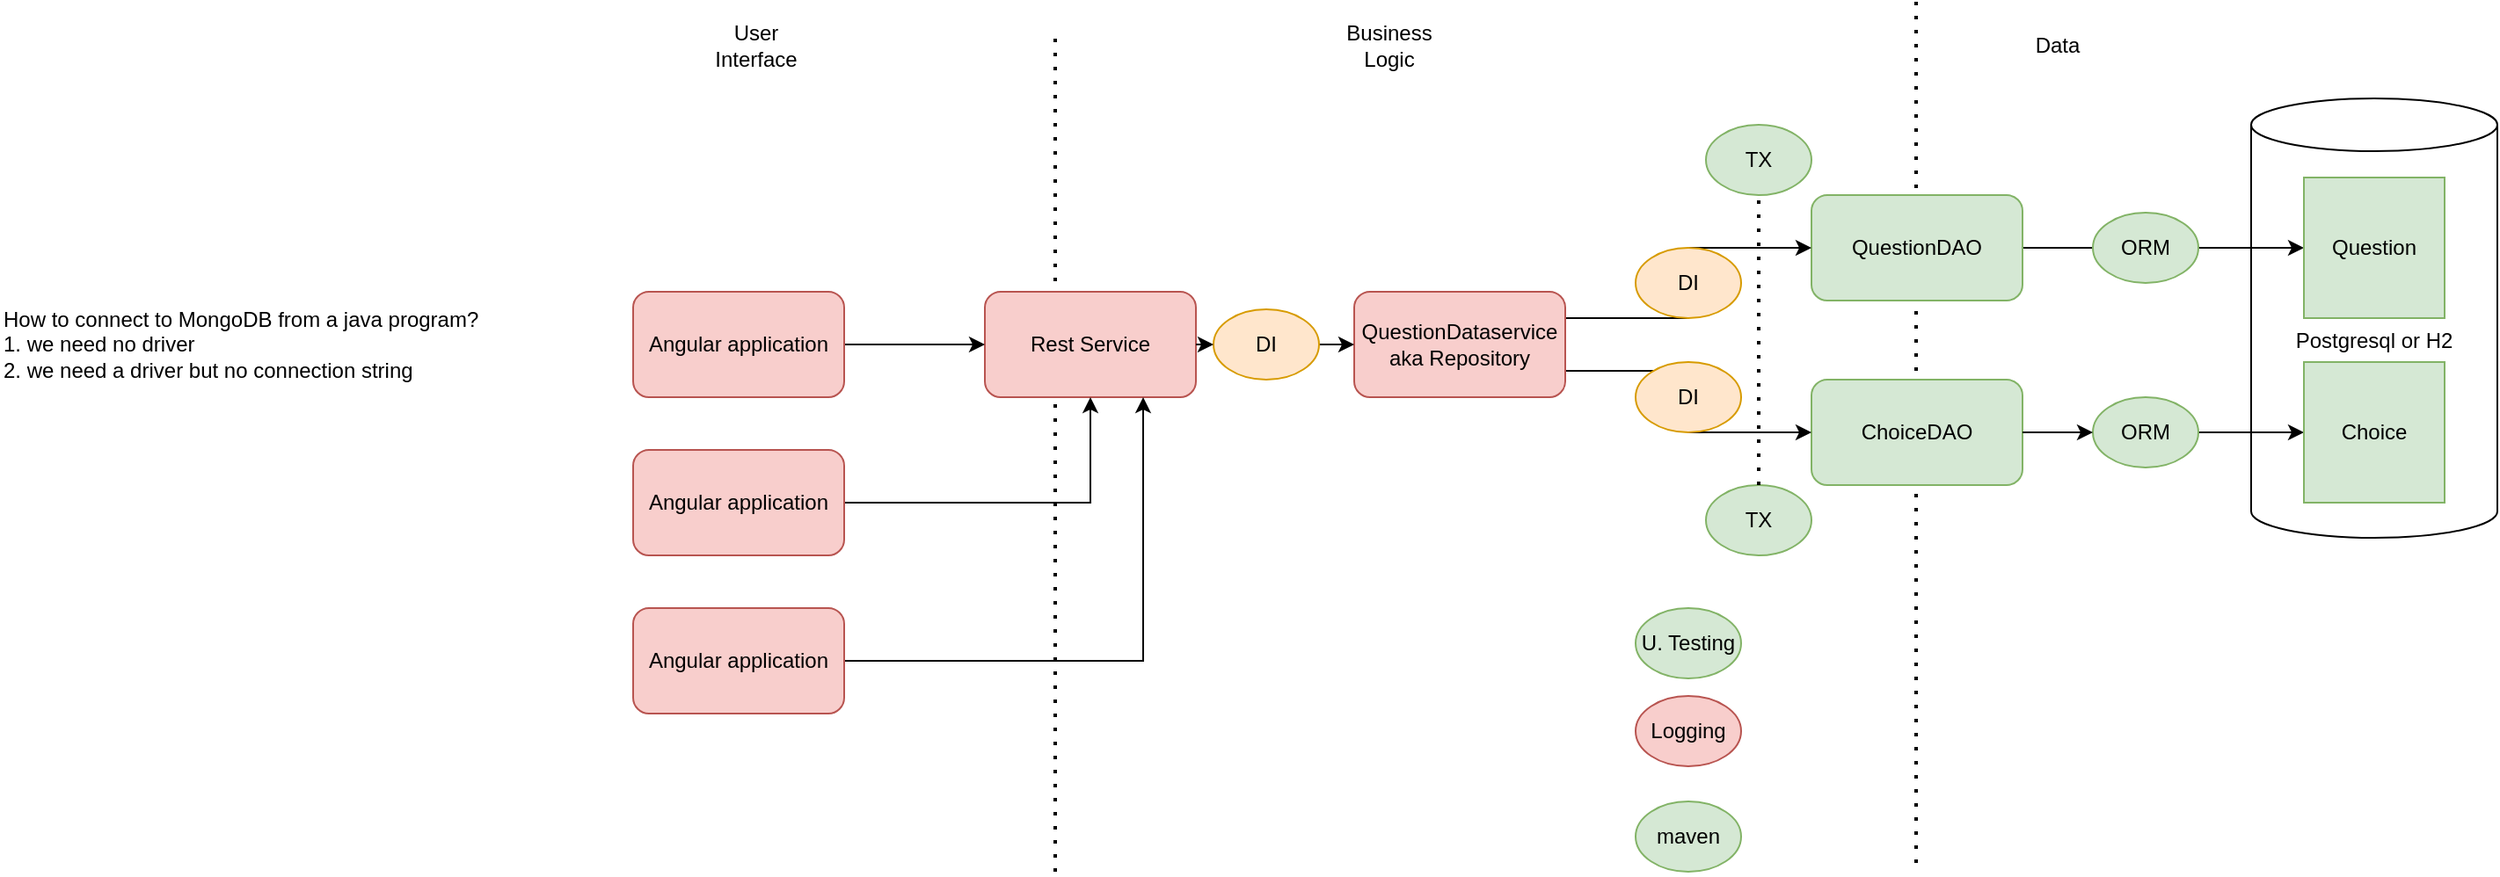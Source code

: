 <mxfile version="14.4.3" type="device" pages="3"><diagram id="Kkv0ApdDEV5jH6EFg98p" name="roadmap"><mxGraphModel dx="4152" dy="504" grid="1" gridSize="10" guides="1" tooltips="1" connect="1" arrows="1" fold="1" page="1" pageScale="1" pageWidth="3300" pageHeight="2339" math="0" shadow="0"><root><mxCell id="0"/><mxCell id="1" parent="0"/><mxCell id="iPCw-N0oo3vk8tLVuGO--15" value="" style="endArrow=none;dashed=1;html=1;dashPattern=1 3;strokeWidth=2;" parent="1" edge="1"><mxGeometry width="50" height="50" relative="1" as="geometry"><mxPoint x="-80" y="590" as="sourcePoint"/><mxPoint x="-80" y="110" as="targetPoint"/></mxGeometry></mxCell><mxCell id="iPCw-N0oo3vk8tLVuGO--32" value="" style="endArrow=none;dashed=1;html=1;dashPattern=1 3;strokeWidth=2;" parent="1" edge="1"><mxGeometry width="50" height="50" relative="1" as="geometry"><mxPoint x="409.5" y="585" as="sourcePoint"/><mxPoint x="409.5" y="95" as="targetPoint"/></mxGeometry></mxCell><mxCell id="iPCw-N0oo3vk8tLVuGO--1" value="Postgresql or H2" style="shape=cylinder3;whiteSpace=wrap;html=1;boundedLbl=1;backgroundOutline=1;size=15;" parent="1" vertex="1"><mxGeometry x="600" y="150" width="140" height="250" as="geometry"/></mxCell><mxCell id="iPCw-N0oo3vk8tLVuGO--4" style="edgeStyle=orthogonalEdgeStyle;rounded=0;orthogonalLoop=1;jettySize=auto;html=1;exitX=1;exitY=0.5;exitDx=0;exitDy=0;" parent="1" source="iPCw-N0oo3vk8tLVuGO--2" target="iPCw-N0oo3vk8tLVuGO--3" edge="1"><mxGeometry relative="1" as="geometry"/></mxCell><mxCell id="iPCw-N0oo3vk8tLVuGO--2" value="QuestionDAO" style="rounded=1;whiteSpace=wrap;html=1;fillColor=#d5e8d4;strokeColor=#82b366;" parent="1" vertex="1"><mxGeometry x="350" y="205" width="120" height="60" as="geometry"/></mxCell><mxCell id="iPCw-N0oo3vk8tLVuGO--3" value="Question" style="whiteSpace=wrap;html=1;aspect=fixed;fillColor=#d5e8d4;strokeColor=#82b366;" parent="1" vertex="1"><mxGeometry x="630" y="195" width="80" height="80" as="geometry"/></mxCell><mxCell id="iPCw-N0oo3vk8tLVuGO--7" style="edgeStyle=orthogonalEdgeStyle;rounded=0;orthogonalLoop=1;jettySize=auto;html=1;exitX=1;exitY=0.5;exitDx=0;exitDy=0;" parent="1" source="iPCw-N0oo3vk8tLVuGO--19" target="iPCw-N0oo3vk8tLVuGO--6" edge="1"><mxGeometry relative="1" as="geometry"/></mxCell><mxCell id="iPCw-N0oo3vk8tLVuGO--5" value="ChoiceDAO" style="rounded=1;whiteSpace=wrap;html=1;fillColor=#d5e8d4;strokeColor=#82b366;" parent="1" vertex="1"><mxGeometry x="350" y="310" width="120" height="60" as="geometry"/></mxCell><mxCell id="iPCw-N0oo3vk8tLVuGO--6" value="Choice" style="whiteSpace=wrap;html=1;aspect=fixed;fillColor=#d5e8d4;strokeColor=#82b366;" parent="1" vertex="1"><mxGeometry x="630" y="300" width="80" height="80" as="geometry"/></mxCell><mxCell id="iPCw-N0oo3vk8tLVuGO--8" value="How to connect to MongoDB from a java program?&lt;br&gt;1. we need no driver&lt;br&gt;2. we need a driver but no connection string" style="text;html=1;strokeColor=none;fillColor=none;align=left;verticalAlign=middle;whiteSpace=wrap;rounded=0;" parent="1" vertex="1"><mxGeometry x="-680" y="280" width="320" height="20" as="geometry"/></mxCell><mxCell id="iPCw-N0oo3vk8tLVuGO--10" style="edgeStyle=orthogonalEdgeStyle;rounded=0;orthogonalLoop=1;jettySize=auto;html=1;exitX=1;exitY=0.25;exitDx=0;exitDy=0;" parent="1" source="iPCw-N0oo3vk8tLVuGO--9" target="iPCw-N0oo3vk8tLVuGO--2" edge="1"><mxGeometry relative="1" as="geometry"/></mxCell><mxCell id="iPCw-N0oo3vk8tLVuGO--11" style="edgeStyle=orthogonalEdgeStyle;rounded=0;orthogonalLoop=1;jettySize=auto;html=1;exitX=1;exitY=0.75;exitDx=0;exitDy=0;entryX=0;entryY=0.5;entryDx=0;entryDy=0;" parent="1" source="iPCw-N0oo3vk8tLVuGO--9" target="iPCw-N0oo3vk8tLVuGO--5" edge="1"><mxGeometry relative="1" as="geometry"/></mxCell><mxCell id="iPCw-N0oo3vk8tLVuGO--9" value="QuestionDataservice&lt;br&gt;aka Repository" style="rounded=1;whiteSpace=wrap;html=1;fillColor=#f8cecc;strokeColor=#b85450;" parent="1" vertex="1"><mxGeometry x="90" y="260" width="120" height="60" as="geometry"/></mxCell><mxCell id="iPCw-N0oo3vk8tLVuGO--13" style="edgeStyle=orthogonalEdgeStyle;rounded=0;orthogonalLoop=1;jettySize=auto;html=1;exitX=1;exitY=0.5;exitDx=0;exitDy=0;entryX=0;entryY=0.5;entryDx=0;entryDy=0;" parent="1" source="iPCw-N0oo3vk8tLVuGO--23" target="iPCw-N0oo3vk8tLVuGO--9" edge="1"><mxGeometry relative="1" as="geometry"/></mxCell><mxCell id="iPCw-N0oo3vk8tLVuGO--12" value="Rest Service" style="rounded=1;whiteSpace=wrap;html=1;fillColor=#f8cecc;strokeColor=#b85450;" parent="1" vertex="1"><mxGeometry x="-120" y="260" width="120" height="60" as="geometry"/></mxCell><mxCell id="iPCw-N0oo3vk8tLVuGO--16" style="edgeStyle=orthogonalEdgeStyle;rounded=0;orthogonalLoop=1;jettySize=auto;html=1;exitX=1;exitY=0.5;exitDx=0;exitDy=0;entryX=0;entryY=0.5;entryDx=0;entryDy=0;" parent="1" source="iPCw-N0oo3vk8tLVuGO--14" target="iPCw-N0oo3vk8tLVuGO--12" edge="1"><mxGeometry relative="1" as="geometry"/></mxCell><mxCell id="iPCw-N0oo3vk8tLVuGO--14" value="Angular application" style="rounded=1;whiteSpace=wrap;html=1;fillColor=#f8cecc;strokeColor=#b85450;" parent="1" vertex="1"><mxGeometry x="-320" y="260" width="120" height="60" as="geometry"/></mxCell><mxCell id="iPCw-N0oo3vk8tLVuGO--18" value="ORM" style="ellipse;whiteSpace=wrap;html=1;align=center;fillColor=#d5e8d4;strokeColor=#82b366;" parent="1" vertex="1"><mxGeometry x="510" y="215" width="60" height="40" as="geometry"/></mxCell><mxCell id="iPCw-N0oo3vk8tLVuGO--19" value="ORM" style="ellipse;whiteSpace=wrap;html=1;align=center;fillColor=#d5e8d4;strokeColor=#82b366;" parent="1" vertex="1"><mxGeometry x="510" y="320" width="60" height="40" as="geometry"/></mxCell><mxCell id="iPCw-N0oo3vk8tLVuGO--20" style="edgeStyle=orthogonalEdgeStyle;rounded=0;orthogonalLoop=1;jettySize=auto;html=1;exitX=1;exitY=0.5;exitDx=0;exitDy=0;" parent="1" source="iPCw-N0oo3vk8tLVuGO--5" target="iPCw-N0oo3vk8tLVuGO--19" edge="1"><mxGeometry relative="1" as="geometry"><mxPoint x="470" y="340" as="sourcePoint"/><mxPoint x="630" y="340" as="targetPoint"/></mxGeometry></mxCell><mxCell id="iPCw-N0oo3vk8tLVuGO--21" value="DI" style="ellipse;whiteSpace=wrap;html=1;align=center;fillColor=#ffe6cc;strokeColor=#d79b00;" parent="1" vertex="1"><mxGeometry x="250" y="235" width="60" height="40" as="geometry"/></mxCell><mxCell id="iPCw-N0oo3vk8tLVuGO--22" value="DI" style="ellipse;whiteSpace=wrap;html=1;align=center;fillColor=#ffe6cc;strokeColor=#d79b00;" parent="1" vertex="1"><mxGeometry x="250" y="300" width="60" height="40" as="geometry"/></mxCell><mxCell id="iPCw-N0oo3vk8tLVuGO--23" value="DI" style="ellipse;whiteSpace=wrap;html=1;align=center;fillColor=#ffe6cc;strokeColor=#d79b00;" parent="1" vertex="1"><mxGeometry x="10" y="270" width="60" height="40" as="geometry"/></mxCell><mxCell id="iPCw-N0oo3vk8tLVuGO--24" style="edgeStyle=orthogonalEdgeStyle;rounded=0;orthogonalLoop=1;jettySize=auto;html=1;exitX=1;exitY=0.5;exitDx=0;exitDy=0;entryX=0;entryY=0.5;entryDx=0;entryDy=0;" parent="1" source="iPCw-N0oo3vk8tLVuGO--12" target="iPCw-N0oo3vk8tLVuGO--23" edge="1"><mxGeometry relative="1" as="geometry"><mxPoint y="290" as="sourcePoint"/><mxPoint x="90" y="290" as="targetPoint"/></mxGeometry></mxCell><mxCell id="iPCw-N0oo3vk8tLVuGO--25" value="U. Testing" style="ellipse;whiteSpace=wrap;html=1;align=center;fillColor=#d5e8d4;strokeColor=#82b366;" parent="1" vertex="1"><mxGeometry x="250" y="440" width="60" height="40" as="geometry"/></mxCell><mxCell id="iPCw-N0oo3vk8tLVuGO--26" value="Logging" style="ellipse;whiteSpace=wrap;html=1;align=center;fillColor=#f8cecc;strokeColor=#b85450;" parent="1" vertex="1"><mxGeometry x="250" y="490" width="60" height="40" as="geometry"/></mxCell><mxCell id="iPCw-N0oo3vk8tLVuGO--27" value="maven" style="ellipse;whiteSpace=wrap;html=1;align=center;fillColor=#d5e8d4;strokeColor=#82b366;" parent="1" vertex="1"><mxGeometry x="250" y="550" width="60" height="40" as="geometry"/></mxCell><mxCell id="iPCw-N0oo3vk8tLVuGO--29" style="edgeStyle=orthogonalEdgeStyle;rounded=0;orthogonalLoop=1;jettySize=auto;html=1;" parent="1" source="iPCw-N0oo3vk8tLVuGO--28" target="iPCw-N0oo3vk8tLVuGO--12" edge="1"><mxGeometry relative="1" as="geometry"/></mxCell><mxCell id="iPCw-N0oo3vk8tLVuGO--28" value="Angular application" style="rounded=1;whiteSpace=wrap;html=1;fillColor=#f8cecc;strokeColor=#b85450;" parent="1" vertex="1"><mxGeometry x="-320" y="350" width="120" height="60" as="geometry"/></mxCell><mxCell id="iPCw-N0oo3vk8tLVuGO--31" style="edgeStyle=orthogonalEdgeStyle;rounded=0;orthogonalLoop=1;jettySize=auto;html=1;entryX=0.75;entryY=1;entryDx=0;entryDy=0;" parent="1" source="iPCw-N0oo3vk8tLVuGO--30" target="iPCw-N0oo3vk8tLVuGO--12" edge="1"><mxGeometry relative="1" as="geometry"/></mxCell><mxCell id="iPCw-N0oo3vk8tLVuGO--30" value="Angular application" style="rounded=1;whiteSpace=wrap;html=1;fillColor=#f8cecc;strokeColor=#b85450;" parent="1" vertex="1"><mxGeometry x="-320" y="440" width="120" height="60" as="geometry"/></mxCell><mxCell id="iPCw-N0oo3vk8tLVuGO--33" value="Data" style="text;html=1;strokeColor=none;fillColor=none;align=center;verticalAlign=middle;whiteSpace=wrap;rounded=0;" parent="1" vertex="1"><mxGeometry x="470" y="110" width="40" height="20" as="geometry"/></mxCell><mxCell id="iPCw-N0oo3vk8tLVuGO--34" value="Business Logic" style="text;html=1;strokeColor=none;fillColor=none;align=center;verticalAlign=middle;whiteSpace=wrap;rounded=0;" parent="1" vertex="1"><mxGeometry x="90" y="110" width="40" height="20" as="geometry"/></mxCell><mxCell id="iPCw-N0oo3vk8tLVuGO--35" value="User Interface" style="text;html=1;strokeColor=none;fillColor=none;align=center;verticalAlign=middle;whiteSpace=wrap;rounded=0;" parent="1" vertex="1"><mxGeometry x="-270" y="110" width="40" height="20" as="geometry"/></mxCell><mxCell id="kVoXubu8SeuT7uL56iNA-2" value="TX" style="ellipse;whiteSpace=wrap;html=1;align=center;fillColor=#d5e8d4;strokeColor=#82b366;" vertex="1" parent="1"><mxGeometry x="290" y="165" width="60" height="40" as="geometry"/></mxCell><mxCell id="kVoXubu8SeuT7uL56iNA-4" value="TX" style="ellipse;whiteSpace=wrap;html=1;align=center;fillColor=#d5e8d4;strokeColor=#82b366;" vertex="1" parent="1"><mxGeometry x="290" y="370" width="60" height="40" as="geometry"/></mxCell><mxCell id="kVoXubu8SeuT7uL56iNA-5" value="" style="endArrow=none;dashed=1;html=1;dashPattern=1 3;strokeWidth=2;entryX=0.5;entryY=1;entryDx=0;entryDy=0;exitX=0.5;exitY=0;exitDx=0;exitDy=0;" edge="1" parent="1" source="kVoXubu8SeuT7uL56iNA-4" target="kVoXubu8SeuT7uL56iNA-2"><mxGeometry width="50" height="50" relative="1" as="geometry"><mxPoint x="220" y="240" as="sourcePoint"/><mxPoint x="270" y="190" as="targetPoint"/></mxGeometry></mxCell></root></mxGraphModel></diagram><diagram id="_HJwE6uxq1Sk8v5rZ9CI" name="ORM"><mxGraphModel dx="868" dy="520" grid="1" gridSize="10" guides="1" tooltips="1" connect="1" arrows="1" fold="1" page="1" pageScale="1" pageWidth="3300" pageHeight="2339" math="0" shadow="0"><root><mxCell id="FlCdFFemsUalm9avuRiI-0"/><mxCell id="FlCdFFemsUalm9avuRiI-1" parent="FlCdFFemsUalm9avuRiI-0"/><mxCell id="FlCdFFemsUalm9avuRiI-13" value="Question" style="swimlane;fontStyle=0;align=center;verticalAlign=top;childLayout=stackLayout;horizontal=1;startSize=40;horizontalStack=0;resizeParent=1;resizeParentMax=0;resizeLast=0;collapsible=0;marginBottom=0;html=1;" vertex="1" parent="FlCdFFemsUalm9avuRiI-1"><mxGeometry x="220" y="180" width="140" height="70" as="geometry"/></mxCell><mxCell id="FlCdFFemsUalm9avuRiI-14" value="String title&lt;br&gt;int id" style="text;html=1;strokeColor=none;fillColor=none;align=left;verticalAlign=middle;spacingLeft=4;spacingRight=4;overflow=hidden;rotatable=0;points=[[0,0.5],[1,0.5]];portConstraint=eastwest;" vertex="1" parent="FlCdFFemsUalm9avuRiI-13"><mxGeometry y="40" width="140" height="30" as="geometry"/></mxCell><mxCell id="FlCdFFemsUalm9avuRiI-15" value="QUESTIONS" style="shape=table;html=1;whiteSpace=wrap;startSize=30;container=1;collapsible=0;childLayout=tableLayout;fontStyle=1;align=center;" vertex="1" parent="FlCdFFemsUalm9avuRiI-1"><mxGeometry x="310" y="10" width="180" height="150" as="geometry"/></mxCell><mxCell id="FlCdFFemsUalm9avuRiI-16" value="" style="shape=partialRectangle;html=1;whiteSpace=wrap;collapsible=0;dropTarget=0;pointerEvents=0;fillColor=none;top=0;left=0;bottom=0;right=0;points=[[0,0.5],[1,0.5]];portConstraint=eastwest;" vertex="1" parent="FlCdFFemsUalm9avuRiI-15"><mxGeometry y="30" width="180" height="40" as="geometry"/></mxCell><mxCell id="FlCdFFemsUalm9avuRiI-17" value="id" style="shape=partialRectangle;html=1;whiteSpace=wrap;connectable=0;fillColor=none;top=0;left=0;bottom=0;right=0;overflow=hidden;" vertex="1" parent="FlCdFFemsUalm9avuRiI-16"><mxGeometry width="60" height="40" as="geometry"/></mxCell><mxCell id="FlCdFFemsUalm9avuRiI-18" value="title" style="shape=partialRectangle;html=1;whiteSpace=wrap;connectable=0;fillColor=none;top=0;left=0;bottom=0;right=0;overflow=hidden;" vertex="1" parent="FlCdFFemsUalm9avuRiI-16"><mxGeometry x="60" width="60" height="40" as="geometry"/></mxCell><mxCell id="FlCdFFemsUalm9avuRiI-19" value="..." style="shape=partialRectangle;html=1;whiteSpace=wrap;connectable=0;fillColor=none;top=0;left=0;bottom=0;right=0;overflow=hidden;" vertex="1" parent="FlCdFFemsUalm9avuRiI-16"><mxGeometry x="120" width="60" height="40" as="geometry"/></mxCell><mxCell id="FlCdFFemsUalm9avuRiI-20" value="" style="shape=partialRectangle;html=1;whiteSpace=wrap;collapsible=0;dropTarget=0;pointerEvents=0;fillColor=none;top=0;left=0;bottom=0;right=0;points=[[0,0.5],[1,0.5]];portConstraint=eastwest;" vertex="1" parent="FlCdFFemsUalm9avuRiI-15"><mxGeometry y="70" width="180" height="40" as="geometry"/></mxCell><mxCell id="FlCdFFemsUalm9avuRiI-21" value="" style="shape=partialRectangle;html=1;whiteSpace=wrap;connectable=0;fillColor=none;top=0;left=0;bottom=0;right=0;overflow=hidden;" vertex="1" parent="FlCdFFemsUalm9avuRiI-20"><mxGeometry width="60" height="40" as="geometry"/></mxCell><mxCell id="FlCdFFemsUalm9avuRiI-22" value="" style="shape=partialRectangle;html=1;whiteSpace=wrap;connectable=0;fillColor=none;top=0;left=0;bottom=0;right=0;overflow=hidden;" vertex="1" parent="FlCdFFemsUalm9avuRiI-20"><mxGeometry x="60" width="60" height="40" as="geometry"/></mxCell><mxCell id="FlCdFFemsUalm9avuRiI-23" value="" style="shape=partialRectangle;html=1;whiteSpace=wrap;connectable=0;fillColor=none;top=0;left=0;bottom=0;right=0;overflow=hidden;" vertex="1" parent="FlCdFFemsUalm9avuRiI-20"><mxGeometry x="120" width="60" height="40" as="geometry"/></mxCell><mxCell id="FlCdFFemsUalm9avuRiI-24" value="" style="shape=partialRectangle;html=1;whiteSpace=wrap;collapsible=0;dropTarget=0;pointerEvents=0;fillColor=none;top=0;left=0;bottom=0;right=0;points=[[0,0.5],[1,0.5]];portConstraint=eastwest;" vertex="1" parent="FlCdFFemsUalm9avuRiI-15"><mxGeometry y="110" width="180" height="40" as="geometry"/></mxCell><mxCell id="FlCdFFemsUalm9avuRiI-25" value="" style="shape=partialRectangle;html=1;whiteSpace=wrap;connectable=0;fillColor=none;top=0;left=0;bottom=0;right=0;overflow=hidden;" vertex="1" parent="FlCdFFemsUalm9avuRiI-24"><mxGeometry width="60" height="40" as="geometry"/></mxCell><mxCell id="FlCdFFemsUalm9avuRiI-26" value="" style="shape=partialRectangle;html=1;whiteSpace=wrap;connectable=0;fillColor=none;top=0;left=0;bottom=0;right=0;overflow=hidden;" vertex="1" parent="FlCdFFemsUalm9avuRiI-24"><mxGeometry x="60" width="60" height="40" as="geometry"/></mxCell><mxCell id="FlCdFFemsUalm9avuRiI-27" value="" style="shape=partialRectangle;html=1;whiteSpace=wrap;connectable=0;fillColor=none;top=0;left=0;bottom=0;right=0;overflow=hidden;" vertex="1" parent="FlCdFFemsUalm9avuRiI-24"><mxGeometry x="120" width="60" height="40" as="geometry"/></mxCell><mxCell id="FlCdFFemsUalm9avuRiI-28" value="" style="endArrow=classic;html=1;entryX=0.511;entryY=1.025;entryDx=0;entryDy=0;entryPerimeter=0;exitX=0.364;exitY=0.033;exitDx=0;exitDy=0;exitPerimeter=0;" edge="1" parent="FlCdFFemsUalm9avuRiI-1" source="FlCdFFemsUalm9avuRiI-14" target="FlCdFFemsUalm9avuRiI-24"><mxGeometry width="50" height="50" relative="1" as="geometry"><mxPoint x="370" y="230" as="sourcePoint"/><mxPoint x="580" y="310" as="targetPoint"/></mxGeometry></mxCell><mxCell id="FlCdFFemsUalm9avuRiI-29" value="" style="endArrow=classic;html=1;exitX=0.164;exitY=1.1;exitDx=0;exitDy=0;exitPerimeter=0;entryX=0.111;entryY=1.1;entryDx=0;entryDy=0;entryPerimeter=0;" edge="1" parent="FlCdFFemsUalm9avuRiI-1" source="FlCdFFemsUalm9avuRiI-14" target="FlCdFFemsUalm9avuRiI-24"><mxGeometry width="50" height="50" relative="1" as="geometry"><mxPoint x="270" y="450" as="sourcePoint"/><mxPoint x="320" y="400" as="targetPoint"/></mxGeometry></mxCell></root></mxGraphModel></diagram><diagram id="OqMZz_4tGUsMA8eIbpcT" name="Hibernate"><mxGraphModel dx="868" dy="520" grid="1" gridSize="10" guides="1" tooltips="1" connect="1" arrows="1" fold="1" page="1" pageScale="1" pageWidth="3300" pageHeight="2339" math="0" shadow="0"><root><mxCell id="0qXHUAN5NofsUWZfVxIp-0"/><mxCell id="0qXHUAN5NofsUWZfVxIp-1" parent="0qXHUAN5NofsUWZfVxIp-0"/><mxCell id="0qXHUAN5NofsUWZfVxIp-5" style="edgeStyle=orthogonalEdgeStyle;rounded=0;orthogonalLoop=1;jettySize=auto;html=1;exitX=1;exitY=0.5;exitDx=0;exitDy=0;entryX=0;entryY=0.5;entryDx=0;entryDy=0;" edge="1" parent="0qXHUAN5NofsUWZfVxIp-1" source="0qXHUAN5NofsUWZfVxIp-6" target="0qXHUAN5NofsUWZfVxIp-4"><mxGeometry relative="1" as="geometry"/></mxCell><mxCell id="0qXHUAN5NofsUWZfVxIp-9" style="edgeStyle=orthogonalEdgeStyle;rounded=0;orthogonalLoop=1;jettySize=auto;html=1;exitX=0.5;exitY=0;exitDx=0;exitDy=0;" edge="1" parent="0qXHUAN5NofsUWZfVxIp-1" source="0qXHUAN5NofsUWZfVxIp-2" target="0qXHUAN5NofsUWZfVxIp-8"><mxGeometry relative="1" as="geometry"/></mxCell><mxCell id="0qXHUAN5NofsUWZfVxIp-14" style="edgeStyle=orthogonalEdgeStyle;rounded=0;orthogonalLoop=1;jettySize=auto;html=1;exitX=0.5;exitY=1;exitDx=0;exitDy=0;entryX=0;entryY=0.5;entryDx=0;entryDy=0;entryPerimeter=0;" edge="1" parent="0qXHUAN5NofsUWZfVxIp-1" source="0qXHUAN5NofsUWZfVxIp-2" target="0qXHUAN5NofsUWZfVxIp-13"><mxGeometry relative="1" as="geometry"/></mxCell><mxCell id="0qXHUAN5NofsUWZfVxIp-2" value="instance" style="rounded=0;whiteSpace=wrap;html=1;dashed=1;" vertex="1" parent="0qXHUAN5NofsUWZfVxIp-1"><mxGeometry x="140" y="130" width="120" height="60" as="geometry"/></mxCell><mxCell id="0qXHUAN5NofsUWZfVxIp-3" value="db" style="shape=cylinder3;whiteSpace=wrap;html=1;boundedLbl=1;backgroundOutline=1;size=15;" vertex="1" parent="0qXHUAN5NofsUWZfVxIp-1"><mxGeometry x="570" y="140" width="140" height="130" as="geometry"/></mxCell><mxCell id="0qXHUAN5NofsUWZfVxIp-4" value="Table" style="rounded=0;whiteSpace=wrap;html=1;" vertex="1" parent="0qXHUAN5NofsUWZfVxIp-1"><mxGeometry x="580" y="240" width="120" height="60" as="geometry"/></mxCell><mxCell id="0qXHUAN5NofsUWZfVxIp-11" style="edgeStyle=orthogonalEdgeStyle;rounded=0;orthogonalLoop=1;jettySize=auto;html=1;exitX=0.5;exitY=0;exitDx=0;exitDy=0;" edge="1" parent="0qXHUAN5NofsUWZfVxIp-1" source="0qXHUAN5NofsUWZfVxIp-6" target="0qXHUAN5NofsUWZfVxIp-10"><mxGeometry relative="1" as="geometry"/></mxCell><mxCell id="0qXHUAN5NofsUWZfVxIp-6" value="ORM" style="ellipse;whiteSpace=wrap;html=1;" vertex="1" parent="0qXHUAN5NofsUWZfVxIp-1"><mxGeometry x="410" y="190" width="120" height="80" as="geometry"/></mxCell><mxCell id="0qXHUAN5NofsUWZfVxIp-7" style="edgeStyle=orthogonalEdgeStyle;rounded=0;orthogonalLoop=1;jettySize=auto;html=1;exitX=1;exitY=0.5;exitDx=0;exitDy=0;entryX=0;entryY=0.5;entryDx=0;entryDy=0;" edge="1" parent="0qXHUAN5NofsUWZfVxIp-1" source="0qXHUAN5NofsUWZfVxIp-2" target="0qXHUAN5NofsUWZfVxIp-6"><mxGeometry relative="1" as="geometry"><mxPoint x="350" y="170" as="sourcePoint"/><mxPoint x="580" y="270" as="targetPoint"/></mxGeometry></mxCell><mxCell id="0qXHUAN5NofsUWZfVxIp-12" value="sessionFactory.save()" style="edgeLabel;html=1;align=center;verticalAlign=middle;resizable=0;points=[];" vertex="1" connectable="0" parent="0qXHUAN5NofsUWZfVxIp-7"><mxGeometry x="-0.217" y="5" relative="1" as="geometry"><mxPoint as="offset"/></mxGeometry></mxCell><mxCell id="0qXHUAN5NofsUWZfVxIp-8" value="Class" style="rounded=0;whiteSpace=wrap;html=1;" vertex="1" parent="0qXHUAN5NofsUWZfVxIp-1"><mxGeometry x="140" y="20" width="120" height="60" as="geometry"/></mxCell><mxCell id="0qXHUAN5NofsUWZfVxIp-10" value="instance" style="rounded=0;whiteSpace=wrap;html=1;dashed=1;" vertex="1" parent="0qXHUAN5NofsUWZfVxIp-1"><mxGeometry x="410" y="100" width="120" height="60" as="geometry"/></mxCell><mxCell id="0qXHUAN5NofsUWZfVxIp-13" value="graph db" style="shape=cylinder3;whiteSpace=wrap;html=1;boundedLbl=1;backgroundOutline=1;size=15;" vertex="1" parent="0qXHUAN5NofsUWZfVxIp-1"><mxGeometry x="570" y="400" width="140" height="130" as="geometry"/></mxCell></root></mxGraphModel></diagram></mxfile>